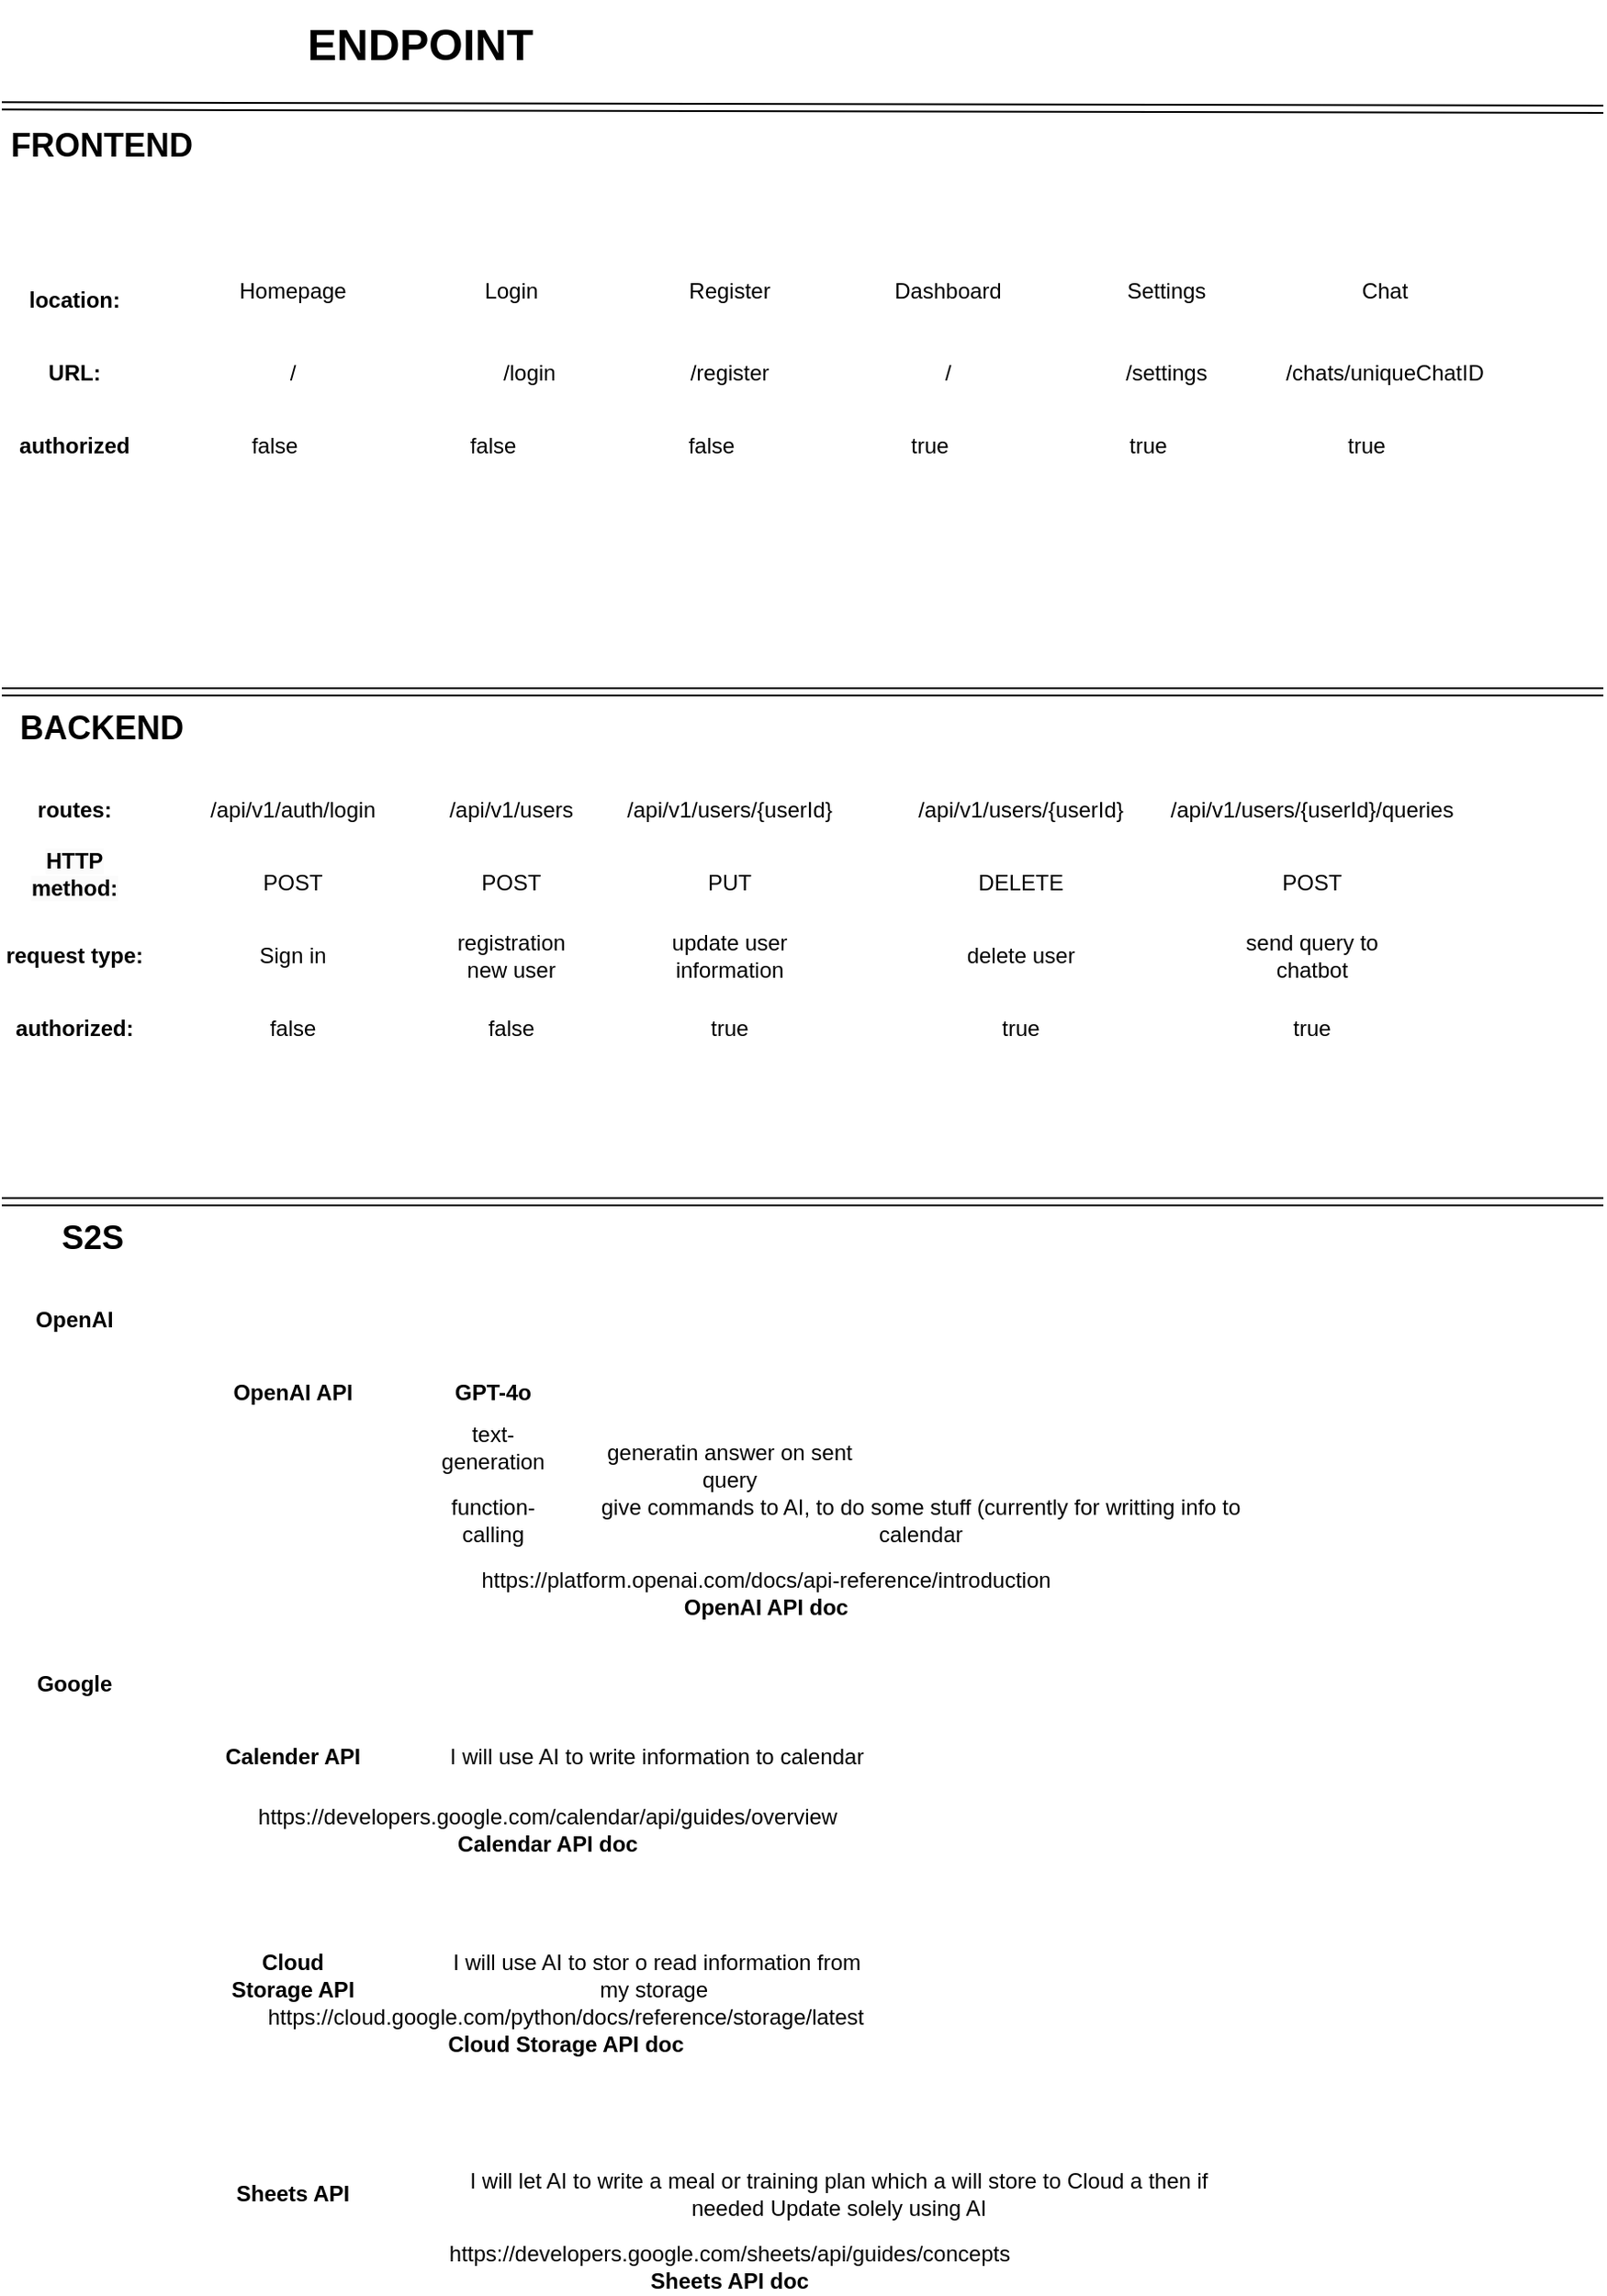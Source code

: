 <mxfile version="24.7.5" pages="5">
  <diagram name="Endpoints" id="TYTyO71PSzr5l0nVVBlr">
    <mxGraphModel dx="2314" dy="1197" grid="1" gridSize="10" guides="1" tooltips="1" connect="1" arrows="1" fold="1" page="1" pageScale="1" pageWidth="827" pageHeight="1169" math="0" shadow="0">
      <root>
        <mxCell id="0" />
        <mxCell id="1" parent="0" />
        <mxCell id="3N5gliYBAyF4SagoO3-e-1" value="&lt;font style=&quot;font-size: 18px;&quot;&gt;&lt;b&gt;FRONTEND&lt;/b&gt;&lt;/font&gt;" style="text;html=1;align=center;verticalAlign=middle;whiteSpace=wrap;rounded=0;" parent="1" vertex="1">
          <mxGeometry y="80" width="110" height="40" as="geometry" />
        </mxCell>
        <mxCell id="3N5gliYBAyF4SagoO3-e-2" value="&lt;b&gt;&lt;font style=&quot;font-size: 18px;&quot;&gt;BACKEND&lt;/font&gt;&lt;/b&gt;" style="text;html=1;align=center;verticalAlign=middle;whiteSpace=wrap;rounded=0;" parent="1" vertex="1">
          <mxGeometry y="400" width="110" height="40" as="geometry" />
        </mxCell>
        <mxCell id="3N5gliYBAyF4SagoO3-e-4" value="&lt;b&gt;&lt;font style=&quot;font-size: 18px;&quot;&gt;S2S&lt;/font&gt;&lt;/b&gt;" style="text;html=1;align=center;verticalAlign=middle;whiteSpace=wrap;rounded=0;" parent="1" vertex="1">
          <mxGeometry y="680" width="100" height="40" as="geometry" />
        </mxCell>
        <mxCell id="Lr9cezB8T08_sEd01Bla-2" value="" style="shape=link;html=1;rounded=0;" parent="1" edge="1">
          <mxGeometry width="100" relative="1" as="geometry">
            <mxPoint y="400" as="sourcePoint" />
            <mxPoint x="880" y="400" as="targetPoint" />
          </mxGeometry>
        </mxCell>
        <mxCell id="Lr9cezB8T08_sEd01Bla-3" value="" style="shape=link;html=1;rounded=0;" parent="1" edge="1">
          <mxGeometry width="100" relative="1" as="geometry">
            <mxPoint y="680" as="sourcePoint" />
            <mxPoint x="880" y="680" as="targetPoint" />
          </mxGeometry>
        </mxCell>
        <mxCell id="Lr9cezB8T08_sEd01Bla-7" value="" style="shape=link;html=1;rounded=0;" parent="1" edge="1">
          <mxGeometry width="100" relative="1" as="geometry">
            <mxPoint y="78.18" as="sourcePoint" />
            <mxPoint x="880" y="80" as="targetPoint" />
          </mxGeometry>
        </mxCell>
        <mxCell id="Lr9cezB8T08_sEd01Bla-9" value="&lt;font style=&quot;font-size: 24px;&quot;&gt;&lt;b&gt;ENDPOINT&lt;/b&gt;&lt;/font&gt;" style="text;html=1;align=center;verticalAlign=middle;whiteSpace=wrap;rounded=0;" parent="1" vertex="1">
          <mxGeometry x="10" y="20" width="440" height="50" as="geometry" />
        </mxCell>
        <mxCell id="Lr9cezB8T08_sEd01Bla-14" value="location:" style="text;html=1;align=center;verticalAlign=middle;whiteSpace=wrap;rounded=0;fontStyle=1" parent="1" vertex="1">
          <mxGeometry y="170" width="80" height="30" as="geometry" />
        </mxCell>
        <mxCell id="Lr9cezB8T08_sEd01Bla-15" value="Login" style="text;html=1;align=center;verticalAlign=middle;whiteSpace=wrap;rounded=0;" parent="1" vertex="1">
          <mxGeometry x="240" y="160" width="80" height="40" as="geometry" />
        </mxCell>
        <mxCell id="Lr9cezB8T08_sEd01Bla-16" value="URL:" style="text;html=1;align=center;verticalAlign=middle;whiteSpace=wrap;rounded=0;fontStyle=1" parent="1" vertex="1">
          <mxGeometry y="210" width="80" height="30" as="geometry" />
        </mxCell>
        <mxCell id="Lr9cezB8T08_sEd01Bla-19" value="authorized" style="text;html=1;align=center;verticalAlign=middle;whiteSpace=wrap;rounded=0;fontStyle=1" parent="1" vertex="1">
          <mxGeometry y="250" width="80" height="30" as="geometry" />
        </mxCell>
        <mxCell id="Lr9cezB8T08_sEd01Bla-20" value="Homepage" style="text;html=1;align=center;verticalAlign=middle;whiteSpace=wrap;rounded=0;" parent="1" vertex="1">
          <mxGeometry x="120" y="160" width="80" height="40" as="geometry" />
        </mxCell>
        <mxCell id="Lr9cezB8T08_sEd01Bla-21" value="Register" style="text;html=1;align=center;verticalAlign=middle;whiteSpace=wrap;rounded=0;" parent="1" vertex="1">
          <mxGeometry x="360" y="160" width="80" height="40" as="geometry" />
        </mxCell>
        <mxCell id="Lr9cezB8T08_sEd01Bla-22" value="Dashboard" style="text;html=1;align=center;verticalAlign=middle;whiteSpace=wrap;rounded=0;" parent="1" vertex="1">
          <mxGeometry x="480" y="160" width="80" height="40" as="geometry" />
        </mxCell>
        <mxCell id="Lr9cezB8T08_sEd01Bla-23" value="Settings" style="text;html=1;align=center;verticalAlign=middle;whiteSpace=wrap;rounded=0;" parent="1" vertex="1">
          <mxGeometry x="600" y="160" width="80" height="40" as="geometry" />
        </mxCell>
        <mxCell id="Lr9cezB8T08_sEd01Bla-24" value="Chat" style="text;html=1;align=center;verticalAlign=middle;whiteSpace=wrap;rounded=0;" parent="1" vertex="1">
          <mxGeometry x="720" y="160" width="80" height="40" as="geometry" />
        </mxCell>
        <mxCell id="Lr9cezB8T08_sEd01Bla-26" value="false" style="text;html=1;align=center;verticalAlign=middle;whiteSpace=wrap;rounded=0;" parent="1" vertex="1">
          <mxGeometry x="120" y="250" width="60" height="30" as="geometry" />
        </mxCell>
        <mxCell id="Lr9cezB8T08_sEd01Bla-27" value="false" style="text;html=1;align=center;verticalAlign=middle;whiteSpace=wrap;rounded=0;" parent="1" vertex="1">
          <mxGeometry x="240" y="250" width="60" height="30" as="geometry" />
        </mxCell>
        <mxCell id="Lr9cezB8T08_sEd01Bla-28" value="false" style="text;html=1;align=center;verticalAlign=middle;whiteSpace=wrap;rounded=0;" parent="1" vertex="1">
          <mxGeometry x="360" y="250" width="60" height="30" as="geometry" />
        </mxCell>
        <mxCell id="Lr9cezB8T08_sEd01Bla-29" value="true" style="text;html=1;align=center;verticalAlign=middle;whiteSpace=wrap;rounded=0;" parent="1" vertex="1">
          <mxGeometry x="480" y="250" width="60" height="30" as="geometry" />
        </mxCell>
        <mxCell id="Lr9cezB8T08_sEd01Bla-30" value="true" style="text;html=1;align=center;verticalAlign=middle;whiteSpace=wrap;rounded=0;" parent="1" vertex="1">
          <mxGeometry x="600" y="250" width="60" height="30" as="geometry" />
        </mxCell>
        <mxCell id="Lr9cezB8T08_sEd01Bla-31" value="true" style="text;html=1;align=center;verticalAlign=middle;whiteSpace=wrap;rounded=0;" parent="1" vertex="1">
          <mxGeometry x="720" y="250" width="60" height="30" as="geometry" />
        </mxCell>
        <mxCell id="Lr9cezB8T08_sEd01Bla-40" value="/" style="text;html=1;align=center;verticalAlign=middle;whiteSpace=wrap;rounded=0;" parent="1" vertex="1">
          <mxGeometry x="120" y="210" width="80" height="30" as="geometry" />
        </mxCell>
        <mxCell id="Lr9cezB8T08_sEd01Bla-41" value="/login" style="text;html=1;align=center;verticalAlign=middle;whiteSpace=wrap;rounded=0;" parent="1" vertex="1">
          <mxGeometry x="240" y="210" width="100" height="30" as="geometry" />
        </mxCell>
        <mxCell id="Lr9cezB8T08_sEd01Bla-47" value="/register" style="text;html=1;align=center;verticalAlign=middle;whiteSpace=wrap;rounded=0;" parent="1" vertex="1">
          <mxGeometry x="360" y="210" width="80" height="30" as="geometry" />
        </mxCell>
        <mxCell id="Lr9cezB8T08_sEd01Bla-48" value="/" style="text;html=1;align=center;verticalAlign=middle;whiteSpace=wrap;rounded=0;" parent="1" vertex="1">
          <mxGeometry x="480" y="210" width="80" height="30" as="geometry" />
        </mxCell>
        <mxCell id="Lr9cezB8T08_sEd01Bla-49" value="/settings" style="text;html=1;align=center;verticalAlign=middle;whiteSpace=wrap;rounded=0;" parent="1" vertex="1">
          <mxGeometry x="600" y="210" width="80" height="30" as="geometry" />
        </mxCell>
        <mxCell id="Lr9cezB8T08_sEd01Bla-50" value="/chats/uniqueChatID" style="text;html=1;align=center;verticalAlign=middle;whiteSpace=wrap;rounded=0;" parent="1" vertex="1">
          <mxGeometry x="710" y="210" width="100" height="30" as="geometry" />
        </mxCell>
        <mxCell id="x9JXbDih6I5GGgiJ8DnY-1" value="&lt;b&gt;routes:&lt;/b&gt;" style="text;html=1;align=center;verticalAlign=middle;whiteSpace=wrap;rounded=0;" parent="1" vertex="1">
          <mxGeometry y="450" width="80" height="30" as="geometry" />
        </mxCell>
        <mxCell id="x9JXbDih6I5GGgiJ8DnY-3" value="&lt;span style=&quot;color: rgb(0, 0, 0); font-family: Helvetica; font-size: 12px; font-style: normal; font-variant-ligatures: normal; font-variant-caps: normal; font-weight: 700; letter-spacing: normal; orphans: 2; text-align: center; text-indent: 0px; text-transform: none; widows: 2; word-spacing: 0px; -webkit-text-stroke-width: 0px; white-space: normal; background-color: rgb(251, 251, 251); text-decoration-thickness: initial; text-decoration-style: initial; text-decoration-color: initial; display: inline !important; float: none;&quot;&gt;HTTP method:&lt;/span&gt;" style="text;html=1;align=center;verticalAlign=middle;whiteSpace=wrap;rounded=0;" parent="1" vertex="1">
          <mxGeometry y="480" width="80" height="40" as="geometry" />
        </mxCell>
        <mxCell id="x9JXbDih6I5GGgiJ8DnY-4" value="request type:" style="text;html=1;align=center;verticalAlign=middle;whiteSpace=wrap;rounded=0;fontStyle=1" parent="1" vertex="1">
          <mxGeometry y="530" width="80" height="30" as="geometry" />
        </mxCell>
        <mxCell id="x9JXbDih6I5GGgiJ8DnY-5" value="POST" style="text;html=1;align=center;verticalAlign=middle;whiteSpace=wrap;rounded=0;" parent="1" vertex="1">
          <mxGeometry x="120" y="490" width="80" height="30" as="geometry" />
        </mxCell>
        <mxCell id="ALZI_w685wn5zhNcRHmA-1" value="authorized:" style="text;html=1;align=center;verticalAlign=middle;whiteSpace=wrap;rounded=0;fontStyle=1" parent="1" vertex="1">
          <mxGeometry y="570" width="80" height="30" as="geometry" />
        </mxCell>
        <mxCell id="ALZI_w685wn5zhNcRHmA-4" value="/api/v1/auth/login" style="text;html=1;align=center;verticalAlign=middle;whiteSpace=wrap;rounded=0;" parent="1" vertex="1">
          <mxGeometry x="120" y="450" width="80" height="30" as="geometry" />
        </mxCell>
        <mxCell id="ALZI_w685wn5zhNcRHmA-7" value="Sign in" style="text;html=1;align=center;verticalAlign=middle;whiteSpace=wrap;rounded=0;" parent="1" vertex="1">
          <mxGeometry x="120" y="530" width="80" height="30" as="geometry" />
        </mxCell>
        <mxCell id="ALZI_w685wn5zhNcRHmA-8" value="false" style="text;html=1;align=center;verticalAlign=middle;whiteSpace=wrap;rounded=0;" parent="1" vertex="1">
          <mxGeometry x="120" y="570" width="80" height="30" as="geometry" />
        </mxCell>
        <mxCell id="ALZI_w685wn5zhNcRHmA-9" value="/api/v1/users" style="text;html=1;align=center;verticalAlign=middle;whiteSpace=wrap;rounded=0;" parent="1" vertex="1">
          <mxGeometry x="240" y="450" width="80" height="30" as="geometry" />
        </mxCell>
        <mxCell id="ALZI_w685wn5zhNcRHmA-10" value="POST" style="text;html=1;align=center;verticalAlign=middle;whiteSpace=wrap;rounded=0;" parent="1" vertex="1">
          <mxGeometry x="240" y="490" width="80" height="30" as="geometry" />
        </mxCell>
        <mxCell id="ALZI_w685wn5zhNcRHmA-11" value="registration new user" style="text;html=1;align=center;verticalAlign=middle;whiteSpace=wrap;rounded=0;" parent="1" vertex="1">
          <mxGeometry x="240" y="530" width="80" height="30" as="geometry" />
        </mxCell>
        <mxCell id="ALZI_w685wn5zhNcRHmA-12" value="false" style="text;html=1;align=center;verticalAlign=middle;whiteSpace=wrap;rounded=0;" parent="1" vertex="1">
          <mxGeometry x="240" y="570" width="80" height="30" as="geometry" />
        </mxCell>
        <mxCell id="ALZI_w685wn5zhNcRHmA-13" value="/api/v1/users/{userId}" style="text;html=1;align=center;verticalAlign=middle;whiteSpace=wrap;rounded=0;" parent="1" vertex="1">
          <mxGeometry x="360" y="450" width="80" height="30" as="geometry" />
        </mxCell>
        <mxCell id="ALZI_w685wn5zhNcRHmA-14" value="PUT" style="text;html=1;align=center;verticalAlign=middle;whiteSpace=wrap;rounded=0;" parent="1" vertex="1">
          <mxGeometry x="360" y="490" width="80" height="30" as="geometry" />
        </mxCell>
        <mxCell id="ALZI_w685wn5zhNcRHmA-15" value="update user information" style="text;html=1;align=center;verticalAlign=middle;whiteSpace=wrap;rounded=0;" parent="1" vertex="1">
          <mxGeometry x="360" y="530" width="80" height="30" as="geometry" />
        </mxCell>
        <mxCell id="ALZI_w685wn5zhNcRHmA-16" value="true" style="text;html=1;align=center;verticalAlign=middle;whiteSpace=wrap;rounded=0;" parent="1" vertex="1">
          <mxGeometry x="360" y="570" width="80" height="30" as="geometry" />
        </mxCell>
        <mxCell id="ALZI_w685wn5zhNcRHmA-17" value="/api/v1/users/{userId}" style="text;html=1;align=center;verticalAlign=middle;whiteSpace=wrap;rounded=0;" parent="1" vertex="1">
          <mxGeometry x="520" y="450" width="80" height="30" as="geometry" />
        </mxCell>
        <mxCell id="ALZI_w685wn5zhNcRHmA-18" value="DELETE" style="text;html=1;align=center;verticalAlign=middle;whiteSpace=wrap;rounded=0;" parent="1" vertex="1">
          <mxGeometry x="520" y="490" width="80" height="30" as="geometry" />
        </mxCell>
        <mxCell id="ALZI_w685wn5zhNcRHmA-19" value="delete user" style="text;html=1;align=center;verticalAlign=middle;whiteSpace=wrap;rounded=0;" parent="1" vertex="1">
          <mxGeometry x="520" y="530" width="80" height="30" as="geometry" />
        </mxCell>
        <mxCell id="ALZI_w685wn5zhNcRHmA-20" value="true" style="text;html=1;align=center;verticalAlign=middle;whiteSpace=wrap;rounded=0;" parent="1" vertex="1">
          <mxGeometry x="520" y="570" width="80" height="30" as="geometry" />
        </mxCell>
        <mxCell id="ALZI_w685wn5zhNcRHmA-21" value="/api/v1/users/{userId}/queries" style="text;html=1;align=center;verticalAlign=middle;whiteSpace=wrap;rounded=0;" parent="1" vertex="1">
          <mxGeometry x="680" y="450" width="80" height="30" as="geometry" />
        </mxCell>
        <mxCell id="ALZI_w685wn5zhNcRHmA-22" value="POST" style="text;html=1;align=center;verticalAlign=middle;whiteSpace=wrap;rounded=0;" parent="1" vertex="1">
          <mxGeometry x="680" y="490" width="80" height="30" as="geometry" />
        </mxCell>
        <mxCell id="ALZI_w685wn5zhNcRHmA-23" value="send query to chatbot" style="text;html=1;align=center;verticalAlign=middle;whiteSpace=wrap;rounded=0;" parent="1" vertex="1">
          <mxGeometry x="680" y="530" width="80" height="30" as="geometry" />
        </mxCell>
        <mxCell id="ALZI_w685wn5zhNcRHmA-24" value="true" style="text;html=1;align=center;verticalAlign=middle;whiteSpace=wrap;rounded=0;" parent="1" vertex="1">
          <mxGeometry x="680" y="570" width="80" height="30" as="geometry" />
        </mxCell>
        <mxCell id="ALZI_w685wn5zhNcRHmA-54" value="&lt;b&gt;OpenAI&lt;/b&gt;" style="text;html=1;align=center;verticalAlign=middle;whiteSpace=wrap;rounded=0;" parent="1" vertex="1">
          <mxGeometry y="730" width="80" height="30" as="geometry" />
        </mxCell>
        <mxCell id="ALZI_w685wn5zhNcRHmA-55" value="GPT-4o" style="text;html=1;align=center;verticalAlign=middle;whiteSpace=wrap;rounded=0;fontStyle=1" parent="1" vertex="1">
          <mxGeometry x="240" y="770" width="60" height="30" as="geometry" />
        </mxCell>
        <mxCell id="ALZI_w685wn5zhNcRHmA-58" value="text-generation" style="text;html=1;align=center;verticalAlign=middle;whiteSpace=wrap;rounded=0;" parent="1" vertex="1">
          <mxGeometry x="240" y="800" width="60" height="30" as="geometry" />
        </mxCell>
        <mxCell id="ALZI_w685wn5zhNcRHmA-59" value="function-calling" style="text;html=1;align=center;verticalAlign=middle;whiteSpace=wrap;rounded=0;" parent="1" vertex="1">
          <mxGeometry x="240" y="840" width="60" height="30" as="geometry" />
        </mxCell>
        <mxCell id="ALZI_w685wn5zhNcRHmA-61" value="Google" style="text;html=1;align=center;verticalAlign=middle;whiteSpace=wrap;rounded=0;fontStyle=1" parent="1" vertex="1">
          <mxGeometry y="930" width="80" height="30" as="geometry" />
        </mxCell>
        <mxCell id="ALZI_w685wn5zhNcRHmA-62" value="Calender API" style="text;html=1;align=center;verticalAlign=middle;whiteSpace=wrap;rounded=0;fontStyle=1" parent="1" vertex="1">
          <mxGeometry x="120" y="970" width="80" height="30" as="geometry" />
        </mxCell>
        <mxCell id="ALZI_w685wn5zhNcRHmA-63" value="I will use AI to write information to calendar" style="text;html=1;align=center;verticalAlign=middle;whiteSpace=wrap;rounded=0;" parent="1" vertex="1">
          <mxGeometry x="240" y="970" width="240" height="30" as="geometry" />
        </mxCell>
        <mxCell id="ALZI_w685wn5zhNcRHmA-64" value="https://platform.openai.com/docs/api-reference/introduction&lt;div&gt;&lt;b&gt;OpenAI API doc&lt;/b&gt;&lt;/div&gt;" style="text;html=1;align=center;verticalAlign=middle;whiteSpace=wrap;rounded=0;" parent="1" vertex="1">
          <mxGeometry x="120" y="880" width="600" height="30" as="geometry" />
        </mxCell>
        <mxCell id="ALZI_w685wn5zhNcRHmA-65" value="give commands to AI, to do some stuff (currently for writting info to calendar" style="text;html=1;align=center;verticalAlign=middle;whiteSpace=wrap;rounded=0;" parent="1" vertex="1">
          <mxGeometry x="320" y="840" width="370" height="30" as="geometry" />
        </mxCell>
        <mxCell id="ALZI_w685wn5zhNcRHmA-66" value="generatin answer on sent query" style="text;html=1;align=center;verticalAlign=middle;whiteSpace=wrap;rounded=0;" parent="1" vertex="1">
          <mxGeometry x="320" y="810" width="160" height="30" as="geometry" />
        </mxCell>
        <mxCell id="ALZI_w685wn5zhNcRHmA-70" value="https://developers.google.com/calendar/api/guides/overview&lt;div&gt;&lt;b&gt;Calendar API doc&lt;/b&gt;&lt;/div&gt;" style="text;html=1;align=center;verticalAlign=middle;whiteSpace=wrap;rounded=0;" parent="1" vertex="1">
          <mxGeometry x="120" y="1010" width="360" height="30" as="geometry" />
        </mxCell>
        <mxCell id="ALZI_w685wn5zhNcRHmA-71" value="&lt;b&gt;Cloud Storage API&lt;/b&gt;" style="text;html=1;align=center;verticalAlign=middle;whiteSpace=wrap;rounded=0;" parent="1" vertex="1">
          <mxGeometry x="120" y="1090" width="80" height="30" as="geometry" />
        </mxCell>
        <mxCell id="ALZI_w685wn5zhNcRHmA-72" value="I will use AI to stor o read information from my storage&amp;nbsp;" style="text;html=1;align=center;verticalAlign=middle;whiteSpace=wrap;rounded=0;" parent="1" vertex="1">
          <mxGeometry x="240" y="1090" width="240" height="30" as="geometry" />
        </mxCell>
        <mxCell id="ALZI_w685wn5zhNcRHmA-73" value="Sheets API" style="text;html=1;align=center;verticalAlign=middle;whiteSpace=wrap;rounded=0;fontStyle=1" parent="1" vertex="1">
          <mxGeometry x="120" y="1210" width="80" height="30" as="geometry" />
        </mxCell>
        <mxCell id="ALZI_w685wn5zhNcRHmA-74" value="https://cloud.google.com/python/docs/reference/storage/latest&lt;div&gt;&lt;b&gt;Cloud Storage API doc&lt;/b&gt;&lt;/div&gt;" style="text;html=1;align=center;verticalAlign=middle;whiteSpace=wrap;rounded=0;" parent="1" vertex="1">
          <mxGeometry x="130" y="1120" width="360" height="30" as="geometry" />
        </mxCell>
        <mxCell id="ALZI_w685wn5zhNcRHmA-75" value="I will let AI to write a meal or training plan which a will store to Cloud a then if needed Update solely using AI" style="text;html=1;align=center;verticalAlign=middle;whiteSpace=wrap;rounded=0;" parent="1" vertex="1">
          <mxGeometry x="240" y="1210" width="440" height="30" as="geometry" />
        </mxCell>
        <mxCell id="ALZI_w685wn5zhNcRHmA-76" value="https://developers.google.com/sheets/api/guides/concepts&lt;div&gt;&lt;b&gt;Sheets API doc&lt;/b&gt;&lt;/div&gt;" style="text;html=1;align=center;verticalAlign=middle;whiteSpace=wrap;rounded=0;" parent="1" vertex="1">
          <mxGeometry x="120" y="1250" width="560" height="30" as="geometry" />
        </mxCell>
        <mxCell id="Sk9yj1LzyDOr84eFzALZ-6" value="&lt;b&gt;OpenAI API&lt;/b&gt;" style="text;html=1;align=center;verticalAlign=middle;whiteSpace=wrap;rounded=0;" vertex="1" parent="1">
          <mxGeometry x="120" y="770" width="80" height="30" as="geometry" />
        </mxCell>
      </root>
    </mxGraphModel>
  </diagram>
  <diagram id="862jHDnq0T-60dc5rDE2" name="Connection - API">
    <mxGraphModel dx="1194" dy="1826" grid="1" gridSize="10" guides="1" tooltips="1" connect="1" arrows="1" fold="1" page="1" pageScale="1" pageWidth="827" pageHeight="1169" math="0" shadow="0">
      <root>
        <mxCell id="0" />
        <mxCell id="1" parent="0" />
        <mxCell id="57DJ_VgdVWSHOabC8upu-1" value="&lt;b&gt;&lt;font style=&quot;font-size: 18px;&quot;&gt;Homepage&lt;/font&gt;&lt;/b&gt;" style="text;html=1;align=center;verticalAlign=middle;whiteSpace=wrap;rounded=0;" parent="1" vertex="1">
          <mxGeometry x="40" y="-390" width="160" height="30" as="geometry" />
        </mxCell>
        <mxCell id="cmhKB6xoCWP7G6v-CBeK-2" value="User" style="sketch=0;outlineConnect=0;fontColor=#232F3E;gradientColor=none;fillColor=#232F3D;strokeColor=none;dashed=0;verticalLabelPosition=bottom;verticalAlign=top;align=center;html=1;fontSize=12;fontStyle=0;aspect=fixed;pointerEvents=1;shape=mxgraph.aws4.user;" parent="1" vertex="1">
          <mxGeometry x="10" y="-275" width="40" height="40" as="geometry" />
        </mxCell>
        <mxCell id="cmhKB6xoCWP7G6v-CBeK-3" value="&lt;b&gt;Frontend&lt;/b&gt;" style="verticalLabelPosition=bottom;aspect=fixed;html=1;shape=mxgraph.salesforce.web;" parent="1" vertex="1">
          <mxGeometry x="240" y="-310" width="60" height="47.4" as="geometry" />
        </mxCell>
        <mxCell id="cmhKB6xoCWP7G6v-CBeK-4" value="&lt;b&gt;Backend&lt;/b&gt;" style="image;points=[];aspect=fixed;html=1;align=center;shadow=0;dashed=0;image=img/lib/allied_telesis/computer_and_terminals/Server_Desktop.svg;" parent="1" vertex="1">
          <mxGeometry x="590" y="-220" width="42.6" height="54" as="geometry" />
        </mxCell>
        <mxCell id="cmhKB6xoCWP7G6v-CBeK-10" value="" style="endArrow=classic;html=1;rounded=0;entryX=0;entryY=0.25;entryDx=0;entryDy=0;fillColor=#006600;strokeColor=#0000CC;exitX=0.778;exitY=1;exitDx=0;exitDy=0;exitPerimeter=0;" parent="1" edge="1" target="cmhKB6xoCWP7G6v-CBeK-23" source="Nyhcar4N_tLCMRXhqsIb-5">
          <mxGeometry width="50" height="50" relative="1" as="geometry">
            <mxPoint x="140" y="-210" as="sourcePoint" />
            <mxPoint x="210" y="-140" as="targetPoint" />
          </mxGeometry>
        </mxCell>
        <mxCell id="LBPbDl6pK-WpZUf-UC_3-7" value="RQ" style="edgeLabel;html=1;align=center;verticalAlign=middle;resizable=0;points=[];" vertex="1" connectable="0" parent="cmhKB6xoCWP7G6v-CBeK-10">
          <mxGeometry x="-0.21" y="6" relative="1" as="geometry">
            <mxPoint as="offset" />
          </mxGeometry>
        </mxCell>
        <mxCell id="cmhKB6xoCWP7G6v-CBeK-23" value="&lt;div&gt;route: /&lt;/div&gt;Method: GET" style="text;html=1;align=center;verticalAlign=middle;whiteSpace=wrap;rounded=0;" parent="1" vertex="1">
          <mxGeometry x="220" y="-160" width="120" height="30" as="geometry" />
        </mxCell>
        <mxCell id="LBPbDl6pK-WpZUf-UC_3-1" value="" style="endArrow=classic;html=1;rounded=0;fillColor=#0000CC;strokeColor=#0000CC;" edge="1" parent="1">
          <mxGeometry width="50" height="50" relative="1" as="geometry">
            <mxPoint x="320" y="-140" as="sourcePoint" />
            <mxPoint x="560" y="-180" as="targetPoint" />
          </mxGeometry>
        </mxCell>
        <mxCell id="LBPbDl6pK-WpZUf-UC_3-5" value="" style="endArrow=classic;html=1;rounded=0;strokeColor=#006600;" edge="1" parent="1">
          <mxGeometry width="50" height="50" relative="1" as="geometry">
            <mxPoint x="580" y="-220" as="sourcePoint" />
            <mxPoint x="500" y="-250" as="targetPoint" />
          </mxGeometry>
        </mxCell>
        <mxCell id="LBPbDl6pK-WpZUf-UC_3-6" value="RS" style="edgeLabel;html=1;align=center;verticalAlign=middle;resizable=0;points=[];" vertex="1" connectable="0" parent="LBPbDl6pK-WpZUf-UC_3-5">
          <mxGeometry x="0.088" y="1" relative="1" as="geometry">
            <mxPoint x="-1" as="offset" />
          </mxGeometry>
        </mxCell>
        <mxCell id="LBPbDl6pK-WpZUf-UC_3-8" value="Resouces:&lt;div&gt;homepage.html&lt;/div&gt;&lt;div&gt;homepage.css&lt;/div&gt;&lt;div&gt;homepage.js&lt;/div&gt;" style="text;html=1;align=center;verticalAlign=middle;whiteSpace=wrap;rounded=0;" vertex="1" parent="1">
          <mxGeometry x="390" y="-275" width="100" height="55" as="geometry" />
        </mxCell>
        <mxCell id="LBPbDl6pK-WpZUf-UC_3-9" value="" style="endArrow=classic;html=1;rounded=0;strokeColor=#006600;" edge="1" parent="1">
          <mxGeometry width="50" height="50" relative="1" as="geometry">
            <mxPoint x="380" y="-261.3" as="sourcePoint" />
            <mxPoint x="320" y="-280" as="targetPoint" />
          </mxGeometry>
        </mxCell>
        <mxCell id="LBPbDl6pK-WpZUf-UC_3-10" value="" style="endArrow=classic;html=1;rounded=0;strokeColor=#006600;" edge="1" parent="1">
          <mxGeometry width="50" height="50" relative="1" as="geometry">
            <mxPoint x="220" y="-290" as="sourcePoint" />
            <mxPoint x="70" y="-270" as="targetPoint" />
          </mxGeometry>
        </mxCell>
        <mxCell id="LBPbDl6pK-WpZUf-UC_3-11" value="" style="line;strokeWidth=2;html=1;" vertex="1" parent="1">
          <mxGeometry x="40" y="-10" width="730" height="10" as="geometry" />
        </mxCell>
        <mxCell id="Nyhcar4N_tLCMRXhqsIb-1" value="&lt;font style=&quot;font-size: 18px;&quot;&gt;Login&lt;/font&gt;" style="text;html=1;align=center;verticalAlign=middle;whiteSpace=wrap;rounded=0;fontStyle=1" vertex="1" parent="1">
          <mxGeometry x="40" y="10" width="120" height="30" as="geometry" />
        </mxCell>
        <mxCell id="Nyhcar4N_tLCMRXhqsIb-2" value="User" style="sketch=0;outlineConnect=0;fontColor=#232F3E;gradientColor=none;fillColor=#232F3D;strokeColor=none;dashed=0;verticalLabelPosition=bottom;verticalAlign=top;align=center;html=1;fontSize=12;fontStyle=0;aspect=fixed;pointerEvents=1;shape=mxgraph.aws4.user;" vertex="1" parent="1">
          <mxGeometry x="80" y="120" width="40" height="40" as="geometry" />
        </mxCell>
        <mxCell id="Nyhcar4N_tLCMRXhqsIb-5" value="Nginx" style="ellipse;shape=cloud;whiteSpace=wrap;html=1;align=center;" vertex="1" parent="1">
          <mxGeometry x="70" y="-230" width="90" height="40" as="geometry" />
        </mxCell>
        <mxCell id="Nyhcar4N_tLCMRXhqsIb-6" value="" style="endArrow=classic;html=1;rounded=0;" edge="1" parent="1">
          <mxGeometry width="50" height="50" relative="1" as="geometry">
            <mxPoint x="50" y="-240" as="sourcePoint" />
            <mxPoint x="80" y="-220" as="targetPoint" />
          </mxGeometry>
        </mxCell>
        <mxCell id="Nyhcar4N_tLCMRXhqsIb-7" value="IP Check" style="text;html=1;align=center;verticalAlign=middle;whiteSpace=wrap;rounded=0;" vertex="1" parent="1">
          <mxGeometry x="80" y="-180" width="60" height="30" as="geometry" />
        </mxCell>
      </root>
    </mxGraphModel>
  </diagram>
  <diagram id="bqA7OqM35sld7hj0L_tL" name="Backend">
    <mxGraphModel dx="1194" dy="657" grid="1" gridSize="10" guides="1" tooltips="1" connect="1" arrows="1" fold="1" page="1" pageScale="1" pageWidth="827" pageHeight="1169" math="0" shadow="0">
      <root>
        <mxCell id="0" />
        <mxCell id="1" parent="0" />
      </root>
    </mxGraphModel>
  </diagram>
  <diagram id="aGJf9tB3b90WOdpaTnbb" name="RestAPI">
    <mxGraphModel dx="1194" dy="657" grid="1" gridSize="10" guides="1" tooltips="1" connect="1" arrows="1" fold="1" page="1" pageScale="1" pageWidth="827" pageHeight="1169" math="0" shadow="0">
      <root>
        <mxCell id="0" />
        <mxCell id="1" parent="0" />
      </root>
    </mxGraphModel>
  </diagram>
  <diagram id="xDhUJuaT62bDO9DPAm2c" name="model">
    <mxGraphModel dx="1194" dy="657" grid="1" gridSize="10" guides="1" tooltips="1" connect="1" arrows="1" fold="1" page="1" pageScale="1" pageWidth="827" pageHeight="1169" math="0" shadow="0">
      <root>
        <mxCell id="0" />
        <mxCell id="1" parent="0" />
      </root>
    </mxGraphModel>
  </diagram>
</mxfile>

